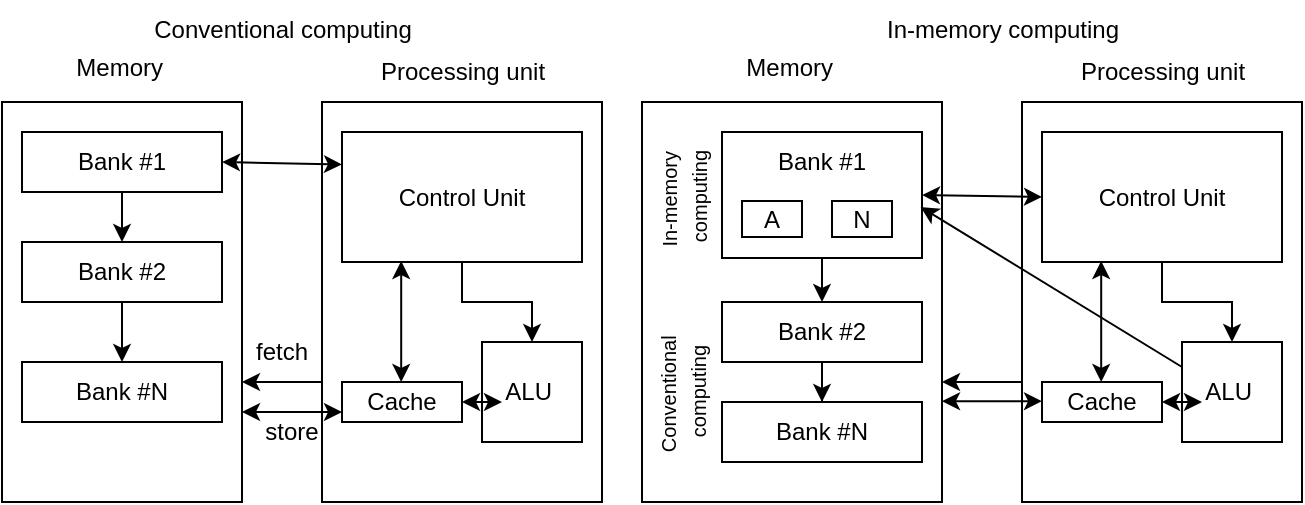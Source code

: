 <mxfile version="26.2.14">
  <diagram name="Page-1" id="6wfR7AXbfGsPP4ol5L0v">
    <mxGraphModel dx="868" dy="468" grid="1" gridSize="10" guides="1" tooltips="1" connect="1" arrows="1" fold="1" page="1" pageScale="1" pageWidth="827" pageHeight="1169" math="0" shadow="0">
      <root>
        <mxCell id="0" />
        <mxCell id="1" parent="0" />
        <mxCell id="Hj-l-nqhdvhlnWcw_HSx-103" value="" style="group" vertex="1" connectable="0" parent="1">
          <mxGeometry x="100" y="161" width="650" height="251" as="geometry" />
        </mxCell>
        <mxCell id="Hj-l-nqhdvhlnWcw_HSx-62" value="" style="rounded=0;whiteSpace=wrap;html=1;container=0;" vertex="1" parent="Hj-l-nqhdvhlnWcw_HSx-103">
          <mxGeometry x="320" y="51" width="150" height="200" as="geometry" />
        </mxCell>
        <mxCell id="Hj-l-nqhdvhlnWcw_HSx-63" value="" style="whiteSpace=wrap;html=1;rounded=0;container=0;" vertex="1" parent="Hj-l-nqhdvhlnWcw_HSx-103">
          <mxGeometry x="510" y="51" width="140" height="200" as="geometry" />
        </mxCell>
        <mxCell id="Hj-l-nqhdvhlnWcw_HSx-64" value="" style="edgeStyle=orthogonalEdgeStyle;rounded=0;orthogonalLoop=1;jettySize=auto;html=1;" edge="1" parent="Hj-l-nqhdvhlnWcw_HSx-103" source="Hj-l-nqhdvhlnWcw_HSx-65" target="Hj-l-nqhdvhlnWcw_HSx-67">
          <mxGeometry relative="1" as="geometry" />
        </mxCell>
        <mxCell id="Hj-l-nqhdvhlnWcw_HSx-65" value="" style="rounded=0;whiteSpace=wrap;html=1;container=0;" vertex="1" parent="Hj-l-nqhdvhlnWcw_HSx-103">
          <mxGeometry x="360" y="66" width="100" height="63" as="geometry" />
        </mxCell>
        <mxCell id="Hj-l-nqhdvhlnWcw_HSx-66" value="" style="edgeStyle=orthogonalEdgeStyle;rounded=0;orthogonalLoop=1;jettySize=auto;html=1;" edge="1" parent="Hj-l-nqhdvhlnWcw_HSx-103" source="Hj-l-nqhdvhlnWcw_HSx-67" target="Hj-l-nqhdvhlnWcw_HSx-68">
          <mxGeometry relative="1" as="geometry" />
        </mxCell>
        <mxCell id="Hj-l-nqhdvhlnWcw_HSx-67" value="Bank #2" style="rounded=0;whiteSpace=wrap;html=1;container=0;" vertex="1" parent="Hj-l-nqhdvhlnWcw_HSx-103">
          <mxGeometry x="360" y="151" width="100" height="30" as="geometry" />
        </mxCell>
        <mxCell id="Hj-l-nqhdvhlnWcw_HSx-68" value="Bank #N" style="rounded=0;whiteSpace=wrap;html=1;container=0;" vertex="1" parent="Hj-l-nqhdvhlnWcw_HSx-103">
          <mxGeometry x="360" y="201" width="100" height="30" as="geometry" />
        </mxCell>
        <mxCell id="Hj-l-nqhdvhlnWcw_HSx-69" value="Memory&amp;nbsp;" style="text;html=1;align=center;verticalAlign=middle;resizable=0;points=[];autosize=1;strokeColor=none;fillColor=none;container=0;" vertex="1" parent="Hj-l-nqhdvhlnWcw_HSx-103">
          <mxGeometry x="360" y="19" width="70" height="30" as="geometry" />
        </mxCell>
        <mxCell id="Hj-l-nqhdvhlnWcw_HSx-70" value="" style="edgeStyle=orthogonalEdgeStyle;rounded=0;orthogonalLoop=1;jettySize=auto;html=1;" edge="1" parent="Hj-l-nqhdvhlnWcw_HSx-103" source="Hj-l-nqhdvhlnWcw_HSx-71" target="Hj-l-nqhdvhlnWcw_HSx-72">
          <mxGeometry relative="1" as="geometry" />
        </mxCell>
        <mxCell id="Hj-l-nqhdvhlnWcw_HSx-71" value="Control Unit" style="rounded=0;whiteSpace=wrap;html=1;container=0;" vertex="1" parent="Hj-l-nqhdvhlnWcw_HSx-103">
          <mxGeometry x="520" y="66" width="120" height="65" as="geometry" />
        </mxCell>
        <mxCell id="Hj-l-nqhdvhlnWcw_HSx-72" value="ALU&amp;nbsp;" style="rounded=0;whiteSpace=wrap;html=1;container=0;" vertex="1" parent="Hj-l-nqhdvhlnWcw_HSx-103">
          <mxGeometry x="590" y="171" width="50" height="50" as="geometry" />
        </mxCell>
        <mxCell id="Hj-l-nqhdvhlnWcw_HSx-73" value="Cache" style="rounded=0;whiteSpace=wrap;html=1;container=0;" vertex="1" parent="Hj-l-nqhdvhlnWcw_HSx-103">
          <mxGeometry x="520" y="191" width="60" height="20" as="geometry" />
        </mxCell>
        <mxCell id="Hj-l-nqhdvhlnWcw_HSx-75" value="" style="shape=flexArrow;endArrow=classic;startArrow=classic;html=1;rounded=0;width=0;exitX=1;exitY=0.25;exitDx=0;exitDy=0;endSize=5.725;startWidth=36.667;startSize=5.725;entryX=0;entryY=0.25;entryDx=0;entryDy=0;fontStyle=4" edge="1" parent="Hj-l-nqhdvhlnWcw_HSx-103" source="Hj-l-nqhdvhlnWcw_HSx-62" target="Hj-l-nqhdvhlnWcw_HSx-63">
          <mxGeometry width="100" height="100" relative="1" as="geometry">
            <mxPoint x="460" y="96" as="sourcePoint" />
            <mxPoint x="500" y="101" as="targetPoint" />
          </mxGeometry>
        </mxCell>
        <mxCell id="Hj-l-nqhdvhlnWcw_HSx-76" value="" style="endArrow=classic;startArrow=classic;html=1;rounded=0;exitX=1;exitY=0.5;exitDx=0;exitDy=0;entryX=0;entryY=0.5;entryDx=0;entryDy=0;" edge="1" parent="Hj-l-nqhdvhlnWcw_HSx-103" source="Hj-l-nqhdvhlnWcw_HSx-65" target="Hj-l-nqhdvhlnWcw_HSx-71">
          <mxGeometry width="50" height="50" relative="1" as="geometry">
            <mxPoint x="470" y="81" as="sourcePoint" />
            <mxPoint x="510" y="94" as="targetPoint" />
          </mxGeometry>
        </mxCell>
        <mxCell id="Hj-l-nqhdvhlnWcw_HSx-77" value="Processing unit" style="text;html=1;align=center;verticalAlign=middle;resizable=0;points=[];autosize=1;strokeColor=none;fillColor=none;container=0;" vertex="1" parent="Hj-l-nqhdvhlnWcw_HSx-103">
          <mxGeometry x="525" y="21" width="110" height="30" as="geometry" />
        </mxCell>
        <mxCell id="Hj-l-nqhdvhlnWcw_HSx-78" value="In-memory computing" style="text;html=1;align=center;verticalAlign=middle;resizable=0;points=[];autosize=1;strokeColor=none;fillColor=none;container=0;" vertex="1" parent="Hj-l-nqhdvhlnWcw_HSx-103">
          <mxGeometry x="430" width="140" height="30" as="geometry" />
        </mxCell>
        <mxCell id="Hj-l-nqhdvhlnWcw_HSx-79" value="" style="endArrow=classic;startArrow=classic;html=1;rounded=0;exitX=1;exitY=0.5;exitDx=0;exitDy=0;" edge="1" parent="Hj-l-nqhdvhlnWcw_HSx-103" source="Hj-l-nqhdvhlnWcw_HSx-73">
          <mxGeometry width="50" height="50" relative="1" as="geometry">
            <mxPoint x="550" y="241" as="sourcePoint" />
            <mxPoint x="600" y="201" as="targetPoint" />
          </mxGeometry>
        </mxCell>
        <mxCell id="Hj-l-nqhdvhlnWcw_HSx-80" value="" style="endArrow=classic;startArrow=classic;html=1;rounded=0;exitX=0.667;exitY=0.025;exitDx=0;exitDy=0;exitPerimeter=0;" edge="1" parent="Hj-l-nqhdvhlnWcw_HSx-103">
          <mxGeometry width="50" height="50" relative="1" as="geometry">
            <mxPoint x="549.6" y="191" as="sourcePoint" />
            <mxPoint x="549.58" y="130.5" as="targetPoint" />
          </mxGeometry>
        </mxCell>
        <mxCell id="Hj-l-nqhdvhlnWcw_HSx-82" value="A" style="rounded=0;whiteSpace=wrap;html=1;container=0;" vertex="1" parent="Hj-l-nqhdvhlnWcw_HSx-103">
          <mxGeometry x="370" y="100.5" width="30" height="18" as="geometry" />
        </mxCell>
        <mxCell id="Hj-l-nqhdvhlnWcw_HSx-83" value="N" style="rounded=0;whiteSpace=wrap;html=1;container=0;" vertex="1" parent="Hj-l-nqhdvhlnWcw_HSx-103">
          <mxGeometry x="415" y="100.5" width="30" height="18" as="geometry" />
        </mxCell>
        <mxCell id="Hj-l-nqhdvhlnWcw_HSx-86" value="" style="endArrow=classic;html=1;rounded=0;exitX=0;exitY=0.25;exitDx=0;exitDy=0;entryX=0.993;entryY=0.595;entryDx=0;entryDy=0;entryPerimeter=0;" edge="1" parent="Hj-l-nqhdvhlnWcw_HSx-103" source="Hj-l-nqhdvhlnWcw_HSx-72" target="Hj-l-nqhdvhlnWcw_HSx-65">
          <mxGeometry width="50" height="50" relative="1" as="geometry">
            <mxPoint x="270" y="221" as="sourcePoint" />
            <mxPoint x="320" y="171" as="targetPoint" />
          </mxGeometry>
        </mxCell>
        <mxCell id="Hj-l-nqhdvhlnWcw_HSx-88" value="" style="endArrow=classic;startArrow=classic;html=1;rounded=0;entryX=0;entryY=0.75;entryDx=0;entryDy=0;" edge="1" parent="Hj-l-nqhdvhlnWcw_HSx-103">
          <mxGeometry width="50" height="50" relative="1" as="geometry">
            <mxPoint x="470" y="200.58" as="sourcePoint" />
            <mxPoint x="520" y="200.58" as="targetPoint" />
          </mxGeometry>
        </mxCell>
        <mxCell id="Hj-l-nqhdvhlnWcw_HSx-90" value="" style="endArrow=classic;html=1;rounded=0;" edge="1" parent="Hj-l-nqhdvhlnWcw_HSx-103">
          <mxGeometry width="50" height="50" relative="1" as="geometry">
            <mxPoint x="510" y="191" as="sourcePoint" />
            <mxPoint x="470" y="191" as="targetPoint" />
          </mxGeometry>
        </mxCell>
        <mxCell id="Hj-l-nqhdvhlnWcw_HSx-91" value="&lt;font style=&quot;font-size: 10px;&quot;&gt;In-memory&amp;nbsp;&lt;/font&gt;&lt;div&gt;&lt;font style=&quot;font-size: 10px;&quot;&gt;computing&lt;/font&gt;&lt;/div&gt;" style="text;html=1;align=center;verticalAlign=middle;resizable=0;points=[];autosize=1;strokeColor=none;fillColor=none;rotation=270;container=0;" vertex="1" parent="Hj-l-nqhdvhlnWcw_HSx-103">
          <mxGeometry x="305" y="78.5" width="70" height="40" as="geometry" />
        </mxCell>
        <mxCell id="Hj-l-nqhdvhlnWcw_HSx-92" value="&lt;font style=&quot;font-size: 10px;&quot;&gt;Conventional&amp;nbsp;&lt;/font&gt;&lt;div&gt;&lt;font style=&quot;font-size: 10px;&quot;&gt;computing&lt;/font&gt;&lt;/div&gt;" style="text;html=1;align=center;verticalAlign=middle;resizable=0;points=[];autosize=1;strokeColor=none;fillColor=none;rotation=270;container=0;" vertex="1" parent="Hj-l-nqhdvhlnWcw_HSx-103">
          <mxGeometry x="300" y="176" width="80" height="40" as="geometry" />
        </mxCell>
        <mxCell id="Hj-l-nqhdvhlnWcw_HSx-95" value="Bank #1" style="text;html=1;align=center;verticalAlign=middle;whiteSpace=wrap;rounded=0;container=0;" vertex="1" parent="Hj-l-nqhdvhlnWcw_HSx-103">
          <mxGeometry x="380" y="66" width="60" height="30" as="geometry" />
        </mxCell>
        <mxCell id="Hj-l-nqhdvhlnWcw_HSx-1" value="" style="rounded=0;whiteSpace=wrap;html=1;container=0;" vertex="1" parent="Hj-l-nqhdvhlnWcw_HSx-103">
          <mxGeometry y="51" width="120" height="200" as="geometry" />
        </mxCell>
        <mxCell id="Hj-l-nqhdvhlnWcw_HSx-2" value="" style="whiteSpace=wrap;html=1;rounded=0;container=0;" vertex="1" parent="Hj-l-nqhdvhlnWcw_HSx-103">
          <mxGeometry x="160" y="51" width="140" height="200" as="geometry" />
        </mxCell>
        <mxCell id="Hj-l-nqhdvhlnWcw_HSx-7" value="" style="edgeStyle=orthogonalEdgeStyle;rounded=0;orthogonalLoop=1;jettySize=auto;html=1;" edge="1" parent="Hj-l-nqhdvhlnWcw_HSx-103" source="Hj-l-nqhdvhlnWcw_HSx-5" target="Hj-l-nqhdvhlnWcw_HSx-6">
          <mxGeometry relative="1" as="geometry" />
        </mxCell>
        <mxCell id="Hj-l-nqhdvhlnWcw_HSx-5" value="Bank #1" style="rounded=0;whiteSpace=wrap;html=1;container=0;" vertex="1" parent="Hj-l-nqhdvhlnWcw_HSx-103">
          <mxGeometry x="10" y="66" width="100" height="30" as="geometry" />
        </mxCell>
        <mxCell id="Hj-l-nqhdvhlnWcw_HSx-9" value="" style="edgeStyle=orthogonalEdgeStyle;rounded=0;orthogonalLoop=1;jettySize=auto;html=1;" edge="1" parent="Hj-l-nqhdvhlnWcw_HSx-103" source="Hj-l-nqhdvhlnWcw_HSx-6" target="Hj-l-nqhdvhlnWcw_HSx-8">
          <mxGeometry relative="1" as="geometry" />
        </mxCell>
        <mxCell id="Hj-l-nqhdvhlnWcw_HSx-6" value="Bank #2" style="rounded=0;whiteSpace=wrap;html=1;container=0;" vertex="1" parent="Hj-l-nqhdvhlnWcw_HSx-103">
          <mxGeometry x="10" y="121" width="100" height="30" as="geometry" />
        </mxCell>
        <mxCell id="Hj-l-nqhdvhlnWcw_HSx-8" value="Bank #N" style="rounded=0;whiteSpace=wrap;html=1;container=0;" vertex="1" parent="Hj-l-nqhdvhlnWcw_HSx-103">
          <mxGeometry x="10" y="181" width="100" height="30" as="geometry" />
        </mxCell>
        <mxCell id="Hj-l-nqhdvhlnWcw_HSx-10" value="Memory&amp;nbsp;" style="text;html=1;align=center;verticalAlign=middle;resizable=0;points=[];autosize=1;strokeColor=none;fillColor=none;container=0;" vertex="1" parent="Hj-l-nqhdvhlnWcw_HSx-103">
          <mxGeometry x="25" y="19" width="70" height="30" as="geometry" />
        </mxCell>
        <mxCell id="Hj-l-nqhdvhlnWcw_HSx-15" value="" style="edgeStyle=orthogonalEdgeStyle;rounded=0;orthogonalLoop=1;jettySize=auto;html=1;" edge="1" parent="Hj-l-nqhdvhlnWcw_HSx-103" source="Hj-l-nqhdvhlnWcw_HSx-13" target="Hj-l-nqhdvhlnWcw_HSx-14">
          <mxGeometry relative="1" as="geometry" />
        </mxCell>
        <mxCell id="Hj-l-nqhdvhlnWcw_HSx-13" value="Control Unit" style="rounded=0;whiteSpace=wrap;html=1;container=0;" vertex="1" parent="Hj-l-nqhdvhlnWcw_HSx-103">
          <mxGeometry x="170" y="66" width="120" height="65" as="geometry" />
        </mxCell>
        <mxCell id="Hj-l-nqhdvhlnWcw_HSx-14" value="ALU&amp;nbsp;" style="rounded=0;whiteSpace=wrap;html=1;container=0;" vertex="1" parent="Hj-l-nqhdvhlnWcw_HSx-103">
          <mxGeometry x="240" y="171" width="50" height="50" as="geometry" />
        </mxCell>
        <mxCell id="Hj-l-nqhdvhlnWcw_HSx-17" value="Cache" style="rounded=0;whiteSpace=wrap;html=1;container=0;" vertex="1" parent="Hj-l-nqhdvhlnWcw_HSx-103">
          <mxGeometry x="170" y="191" width="60" height="20" as="geometry" />
        </mxCell>
        <mxCell id="Hj-l-nqhdvhlnWcw_HSx-20" style="edgeStyle=orthogonalEdgeStyle;rounded=0;orthogonalLoop=1;jettySize=auto;html=1;" edge="1" parent="Hj-l-nqhdvhlnWcw_HSx-103" target="Hj-l-nqhdvhlnWcw_HSx-1">
          <mxGeometry relative="1" as="geometry">
            <mxPoint x="150" y="201" as="targetPoint" />
            <mxPoint x="160" y="201" as="sourcePoint" />
            <Array as="points">
              <mxPoint x="160" y="191" />
            </Array>
          </mxGeometry>
        </mxCell>
        <mxCell id="Hj-l-nqhdvhlnWcw_HSx-23" value="" style="shape=flexArrow;endArrow=classic;startArrow=classic;html=1;rounded=0;width=0;exitX=1;exitY=0.25;exitDx=0;exitDy=0;endSize=5.725;startWidth=36.667;startSize=5.725;entryX=0;entryY=0.25;entryDx=0;entryDy=0;fontStyle=4" edge="1" parent="Hj-l-nqhdvhlnWcw_HSx-103" source="Hj-l-nqhdvhlnWcw_HSx-1" target="Hj-l-nqhdvhlnWcw_HSx-2">
          <mxGeometry width="100" height="100" relative="1" as="geometry">
            <mxPoint x="110" y="96" as="sourcePoint" />
            <mxPoint x="150" y="101" as="targetPoint" />
          </mxGeometry>
        </mxCell>
        <mxCell id="Hj-l-nqhdvhlnWcw_HSx-29" value="" style="endArrow=classic;startArrow=classic;html=1;rounded=0;exitX=1;exitY=0.5;exitDx=0;exitDy=0;entryX=0;entryY=0.25;entryDx=0;entryDy=0;" edge="1" parent="Hj-l-nqhdvhlnWcw_HSx-103" source="Hj-l-nqhdvhlnWcw_HSx-5" target="Hj-l-nqhdvhlnWcw_HSx-13">
          <mxGeometry width="50" height="50" relative="1" as="geometry">
            <mxPoint x="120" y="81" as="sourcePoint" />
            <mxPoint x="160" y="94" as="targetPoint" />
          </mxGeometry>
        </mxCell>
        <mxCell id="Hj-l-nqhdvhlnWcw_HSx-30" value="Processing unit" style="text;html=1;align=center;verticalAlign=middle;resizable=0;points=[];autosize=1;strokeColor=none;fillColor=none;container=0;" vertex="1" parent="Hj-l-nqhdvhlnWcw_HSx-103">
          <mxGeometry x="175" y="21" width="110" height="30" as="geometry" />
        </mxCell>
        <mxCell id="Hj-l-nqhdvhlnWcw_HSx-31" value="Conventional computing" style="text;html=1;align=center;verticalAlign=middle;resizable=0;points=[];autosize=1;strokeColor=none;fillColor=none;container=0;" vertex="1" parent="Hj-l-nqhdvhlnWcw_HSx-103">
          <mxGeometry x="65" width="150" height="30" as="geometry" />
        </mxCell>
        <mxCell id="Hj-l-nqhdvhlnWcw_HSx-34" value="" style="endArrow=classic;startArrow=classic;html=1;rounded=0;exitX=1;exitY=0.5;exitDx=0;exitDy=0;" edge="1" parent="Hj-l-nqhdvhlnWcw_HSx-103" source="Hj-l-nqhdvhlnWcw_HSx-17">
          <mxGeometry width="50" height="50" relative="1" as="geometry">
            <mxPoint x="200" y="241" as="sourcePoint" />
            <mxPoint x="250" y="201" as="targetPoint" />
          </mxGeometry>
        </mxCell>
        <mxCell id="Hj-l-nqhdvhlnWcw_HSx-35" value="" style="endArrow=classic;startArrow=classic;html=1;rounded=0;exitX=0.667;exitY=0.025;exitDx=0;exitDy=0;exitPerimeter=0;" edge="1" parent="Hj-l-nqhdvhlnWcw_HSx-103">
          <mxGeometry width="50" height="50" relative="1" as="geometry">
            <mxPoint x="199.6" y="191" as="sourcePoint" />
            <mxPoint x="199.58" y="130.5" as="targetPoint" />
          </mxGeometry>
        </mxCell>
        <mxCell id="Hj-l-nqhdvhlnWcw_HSx-36" value="" style="endArrow=classic;startArrow=classic;html=1;rounded=0;entryX=0;entryY=0.75;entryDx=0;entryDy=0;" edge="1" parent="Hj-l-nqhdvhlnWcw_HSx-103" target="Hj-l-nqhdvhlnWcw_HSx-17">
          <mxGeometry width="50" height="50" relative="1" as="geometry">
            <mxPoint x="120" y="206" as="sourcePoint" />
            <mxPoint x="160" y="211" as="targetPoint" />
          </mxGeometry>
        </mxCell>
        <mxCell id="Hj-l-nqhdvhlnWcw_HSx-97" value="fetch" style="text;html=1;align=center;verticalAlign=middle;whiteSpace=wrap;rounded=0;container=0;" vertex="1" parent="Hj-l-nqhdvhlnWcw_HSx-103">
          <mxGeometry x="110" y="161" width="60" height="30" as="geometry" />
        </mxCell>
        <mxCell id="Hj-l-nqhdvhlnWcw_HSx-98" value="store" style="text;html=1;align=center;verticalAlign=middle;whiteSpace=wrap;rounded=0;container=0;" vertex="1" parent="Hj-l-nqhdvhlnWcw_HSx-103">
          <mxGeometry x="115" y="201" width="60" height="30" as="geometry" />
        </mxCell>
      </root>
    </mxGraphModel>
  </diagram>
</mxfile>
